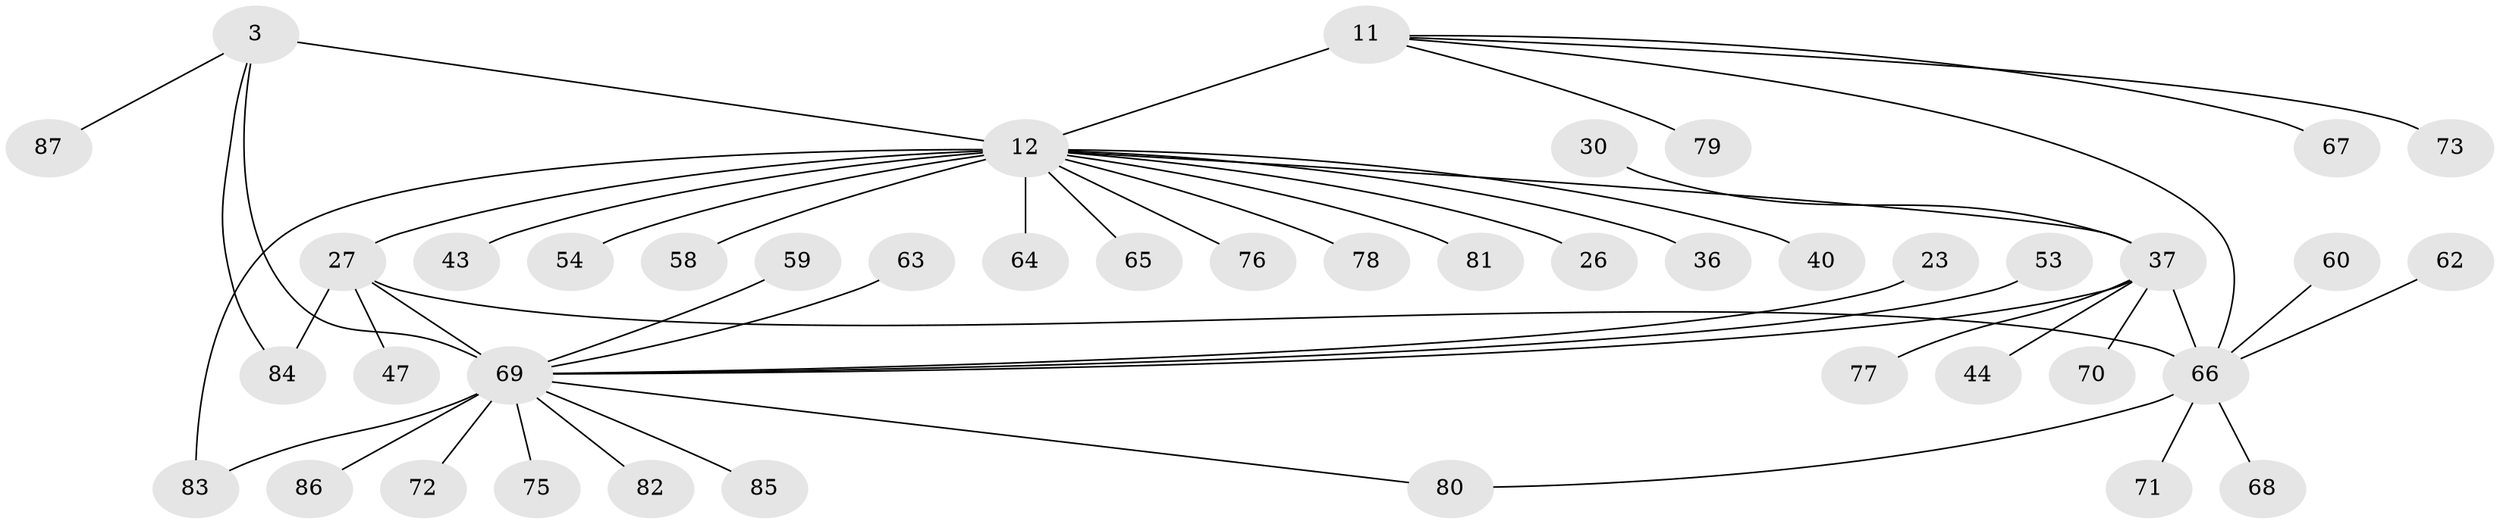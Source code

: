 // original degree distribution, {10: 0.011494252873563218, 5: 0.034482758620689655, 4: 0.05747126436781609, 7: 0.04597701149425287, 9: 0.04597701149425287, 3: 0.06896551724137931, 8: 0.034482758620689655, 6: 0.022988505747126436, 2: 0.13793103448275862, 1: 0.5402298850574713}
// Generated by graph-tools (version 1.1) at 2025/54/03/09/25 04:54:45]
// undirected, 43 vertices, 49 edges
graph export_dot {
graph [start="1"]
  node [color=gray90,style=filled];
  3 [super="+2"];
  11 [super="+10"];
  12 [super="+9+8"];
  23;
  26;
  27 [super="+25+18"];
  30 [super="+24"];
  36;
  37 [super="+15"];
  40;
  43;
  44;
  47;
  53;
  54 [super="+21"];
  58 [super="+22"];
  59;
  60;
  62;
  63;
  64 [super="+39+45"];
  65;
  66 [super="+32+38+16+29+31+48"];
  67;
  68;
  69 [super="+20+28+55+57+4"];
  70;
  71;
  72;
  73;
  75;
  76;
  77;
  78 [super="+61"];
  79 [super="+74"];
  80;
  81;
  82;
  83 [super="+49+56+7"];
  84 [super="+33+46"];
  85 [super="+50"];
  86;
  87;
  3 -- 87;
  3 -- 12;
  3 -- 84;
  3 -- 69 [weight=4];
  11 -- 12 [weight=4];
  11 -- 67;
  11 -- 73;
  11 -- 79;
  11 -- 66;
  12 -- 36;
  12 -- 76;
  12 -- 81;
  12 -- 54 [weight=2];
  12 -- 26;
  12 -- 83 [weight=5];
  12 -- 58 [weight=2];
  12 -- 64 [weight=2];
  12 -- 65;
  12 -- 40;
  12 -- 43;
  12 -- 78;
  12 -- 27 [weight=2];
  12 -- 37;
  23 -- 69;
  27 -- 84;
  27 -- 47;
  27 -- 66;
  27 -- 69 [weight=6];
  30 -- 37;
  37 -- 66 [weight=4];
  37 -- 70;
  37 -- 44;
  37 -- 77;
  37 -- 69;
  53 -- 69;
  59 -- 69;
  60 -- 66;
  62 -- 66;
  63 -- 69;
  66 -- 68;
  66 -- 71;
  66 -- 80;
  69 -- 72;
  69 -- 75;
  69 -- 82;
  69 -- 83 [weight=3];
  69 -- 86;
  69 -- 80;
  69 -- 85;
}
